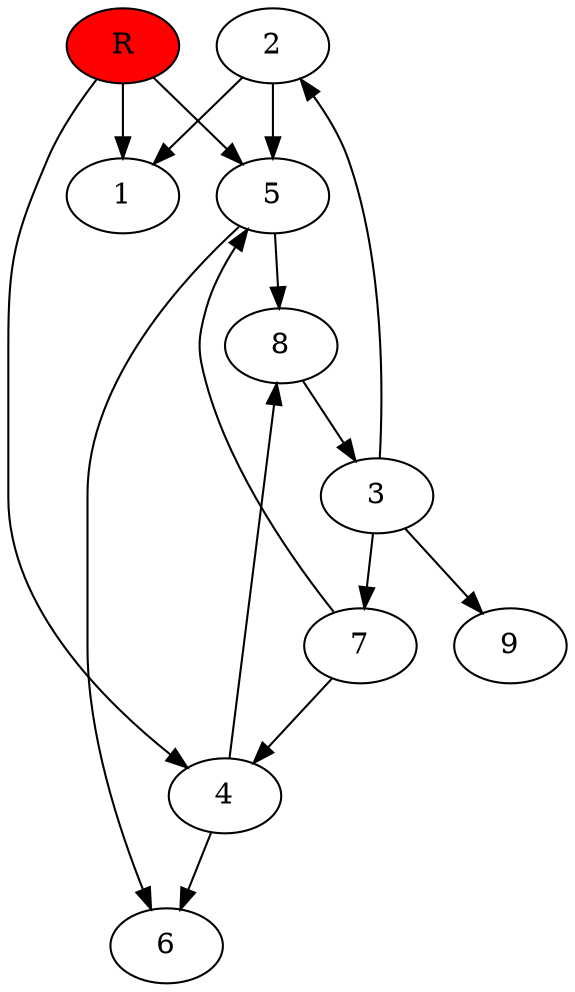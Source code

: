 digraph prb6606 {
	1
	2
	3
	4
	5
	6
	7
	8
	R [fillcolor="#ff0000" style=filled]
	2 -> 1
	2 -> 5
	3 -> 2
	3 -> 7
	3 -> 9
	4 -> 6
	4 -> 8
	5 -> 6
	5 -> 8
	7 -> 4
	7 -> 5
	8 -> 3
	R -> 1
	R -> 4
	R -> 5
}
